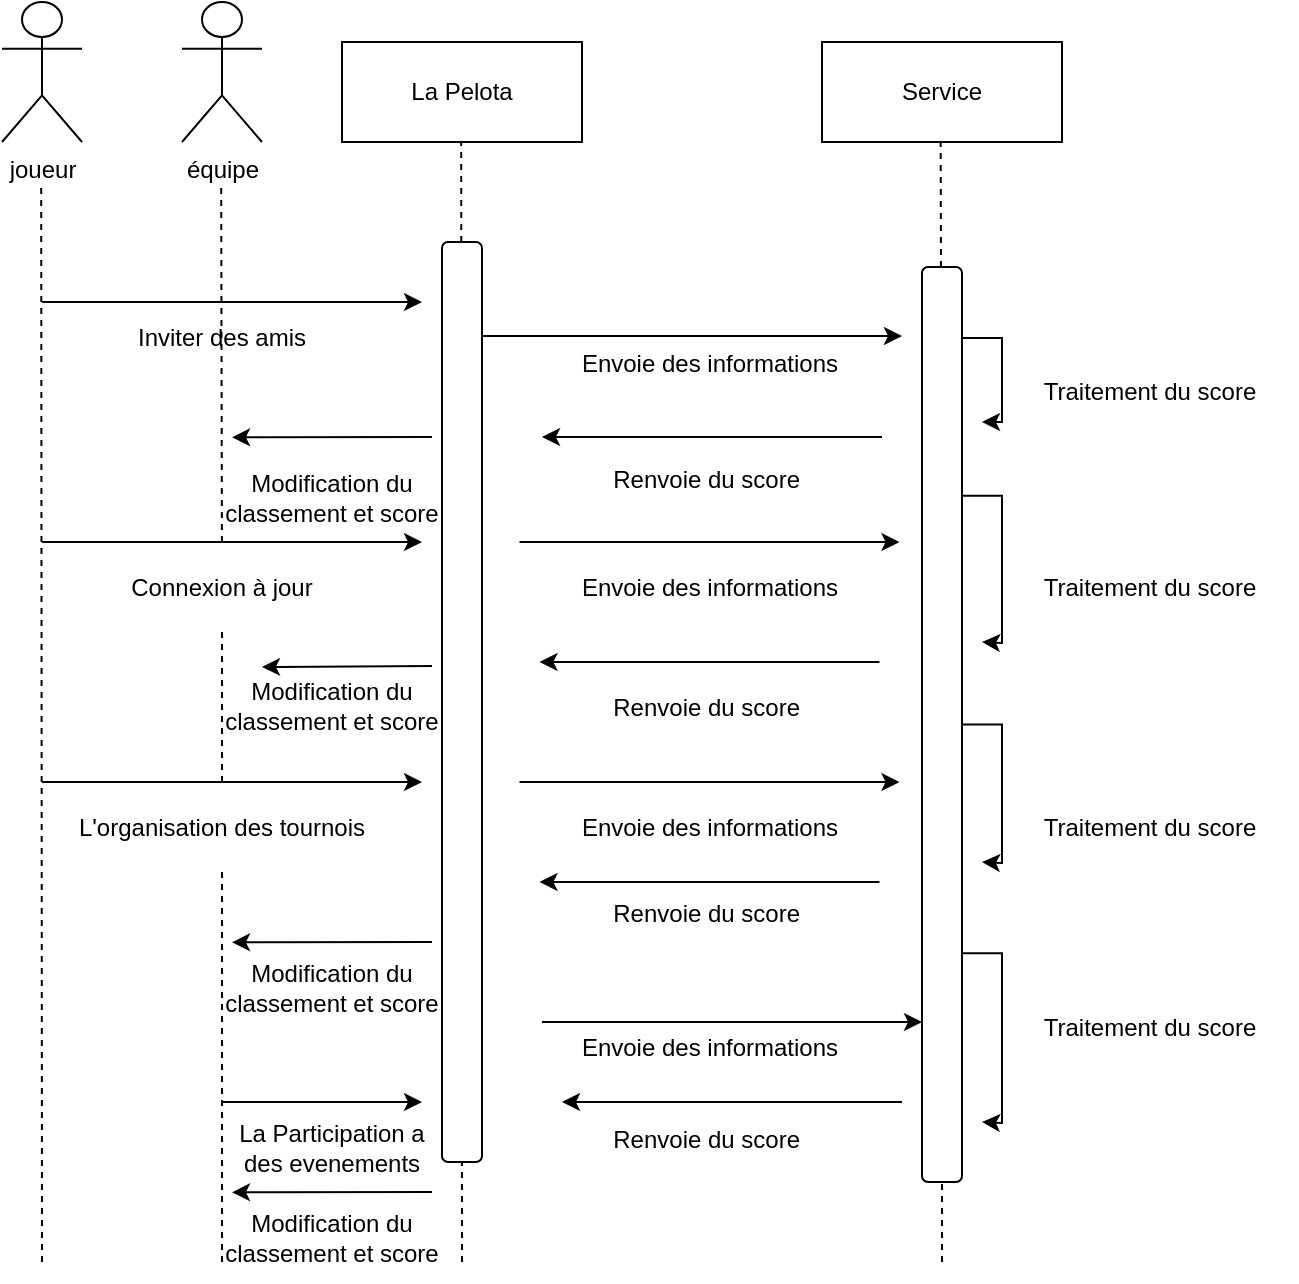 <mxfile version="24.0.2" type="github">
  <diagram name="Page-1" id="the4-XiLg29O-wD5lARQ">
    <mxGraphModel dx="1400" dy="743" grid="1" gridSize="10" guides="1" tooltips="1" connect="1" arrows="1" fold="1" page="1" pageScale="1" pageWidth="827" pageHeight="1169" math="0" shadow="0">
      <root>
        <mxCell id="0" />
        <mxCell id="1" parent="0" />
        <mxCell id="ONEklUOfWpjqMbNS42-G-1" value="joueur" style="shape=umlActor;verticalLabelPosition=bottom;verticalAlign=top;html=1;outlineConnect=0;" vertex="1" parent="1">
          <mxGeometry x="30" y="210" width="40" height="70" as="geometry" />
        </mxCell>
        <mxCell id="ONEklUOfWpjqMbNS42-G-8" value="La Pelota" style="rounded=0;whiteSpace=wrap;html=1;" vertex="1" parent="1">
          <mxGeometry x="200" y="230" width="120" height="50" as="geometry" />
        </mxCell>
        <mxCell id="ONEklUOfWpjqMbNS42-G-9" value="" style="endArrow=none;dashed=1;html=1;rounded=0;" edge="1" parent="1">
          <mxGeometry width="50" height="50" relative="1" as="geometry">
            <mxPoint x="260" y="840" as="sourcePoint" />
            <mxPoint x="259.6" y="280" as="targetPoint" />
          </mxGeometry>
        </mxCell>
        <mxCell id="ONEklUOfWpjqMbNS42-G-4" value="" style="rounded=1;whiteSpace=wrap;html=1;direction=south;" vertex="1" parent="1">
          <mxGeometry x="250" y="330" width="20" height="460" as="geometry" />
        </mxCell>
        <mxCell id="ONEklUOfWpjqMbNS42-G-10" value="équipe" style="shape=umlActor;verticalLabelPosition=bottom;verticalAlign=top;html=1;outlineConnect=0;" vertex="1" parent="1">
          <mxGeometry x="120" y="210" width="40" height="70" as="geometry" />
        </mxCell>
        <mxCell id="ONEklUOfWpjqMbNS42-G-13" value="" style="endArrow=none;dashed=1;html=1;rounded=0;" edge="1" parent="1">
          <mxGeometry width="50" height="50" relative="1" as="geometry">
            <mxPoint x="50" y="840" as="sourcePoint" />
            <mxPoint x="49.6" y="300" as="targetPoint" />
          </mxGeometry>
        </mxCell>
        <mxCell id="ONEklUOfWpjqMbNS42-G-14" value="" style="endArrow=none;dashed=1;html=1;rounded=0;" edge="1" parent="1" source="ONEklUOfWpjqMbNS42-G-34">
          <mxGeometry width="50" height="50" relative="1" as="geometry">
            <mxPoint x="140" y="750" as="sourcePoint" />
            <mxPoint x="139.6" y="300" as="targetPoint" />
          </mxGeometry>
        </mxCell>
        <mxCell id="ONEklUOfWpjqMbNS42-G-15" value="" style="endArrow=classic;html=1;rounded=0;" edge="1" parent="1">
          <mxGeometry width="50" height="50" relative="1" as="geometry">
            <mxPoint x="50" y="360" as="sourcePoint" />
            <mxPoint x="240" y="360" as="targetPoint" />
          </mxGeometry>
        </mxCell>
        <mxCell id="ONEklUOfWpjqMbNS42-G-17" value="Inviter des amis" style="text;html=1;align=center;verticalAlign=middle;whiteSpace=wrap;rounded=0;" vertex="1" parent="1">
          <mxGeometry x="66.25" y="355" width="147.5" height="45" as="geometry" />
        </mxCell>
        <mxCell id="ONEklUOfWpjqMbNS42-G-19" value="Service" style="rounded=0;whiteSpace=wrap;html=1;" vertex="1" parent="1">
          <mxGeometry x="440" y="230" width="120" height="50" as="geometry" />
        </mxCell>
        <mxCell id="ONEklUOfWpjqMbNS42-G-20" value="" style="endArrow=none;dashed=1;html=1;rounded=0;" edge="1" parent="1" source="ONEklUOfWpjqMbNS42-G-21">
          <mxGeometry width="50" height="50" relative="1" as="geometry">
            <mxPoint x="499.73" y="760" as="sourcePoint" />
            <mxPoint x="499.33" y="280" as="targetPoint" />
          </mxGeometry>
        </mxCell>
        <mxCell id="ONEklUOfWpjqMbNS42-G-22" value="" style="endArrow=none;dashed=1;html=1;rounded=0;" edge="1" parent="1" target="ONEklUOfWpjqMbNS42-G-21">
          <mxGeometry width="50" height="50" relative="1" as="geometry">
            <mxPoint x="500" y="840" as="sourcePoint" />
            <mxPoint x="499.33" y="280" as="targetPoint" />
          </mxGeometry>
        </mxCell>
        <mxCell id="ONEklUOfWpjqMbNS42-G-25" style="edgeStyle=orthogonalEdgeStyle;rounded=0;orthogonalLoop=1;jettySize=auto;html=1;" edge="1" parent="1" source="ONEklUOfWpjqMbNS42-G-21">
          <mxGeometry relative="1" as="geometry">
            <mxPoint x="520" y="420" as="targetPoint" />
            <Array as="points">
              <mxPoint x="530" y="378" />
              <mxPoint x="530" y="420" />
            </Array>
          </mxGeometry>
        </mxCell>
        <mxCell id="ONEklUOfWpjqMbNS42-G-56" style="edgeStyle=orthogonalEdgeStyle;rounded=0;orthogonalLoop=1;jettySize=auto;html=1;exitX=0.25;exitY=0;exitDx=0;exitDy=0;" edge="1" parent="1" source="ONEklUOfWpjqMbNS42-G-21">
          <mxGeometry relative="1" as="geometry">
            <mxPoint x="520" y="530.0" as="targetPoint" />
          </mxGeometry>
        </mxCell>
        <mxCell id="ONEklUOfWpjqMbNS42-G-57" style="edgeStyle=orthogonalEdgeStyle;rounded=0;orthogonalLoop=1;jettySize=auto;html=1;exitX=0.5;exitY=0;exitDx=0;exitDy=0;" edge="1" parent="1" source="ONEklUOfWpjqMbNS42-G-21">
          <mxGeometry relative="1" as="geometry">
            <mxPoint x="520" y="640.0" as="targetPoint" />
          </mxGeometry>
        </mxCell>
        <mxCell id="ONEklUOfWpjqMbNS42-G-58" style="edgeStyle=orthogonalEdgeStyle;rounded=0;orthogonalLoop=1;jettySize=auto;html=1;exitX=0.75;exitY=0;exitDx=0;exitDy=0;" edge="1" parent="1" source="ONEklUOfWpjqMbNS42-G-21">
          <mxGeometry relative="1" as="geometry">
            <mxPoint x="520" y="770.0" as="targetPoint" />
          </mxGeometry>
        </mxCell>
        <mxCell id="ONEklUOfWpjqMbNS42-G-21" value="" style="rounded=1;whiteSpace=wrap;html=1;direction=south;" vertex="1" parent="1">
          <mxGeometry x="490" y="342.5" width="20" height="457.5" as="geometry" />
        </mxCell>
        <mxCell id="ONEklUOfWpjqMbNS42-G-26" value="" style="endArrow=classic;html=1;rounded=0;" edge="1" parent="1">
          <mxGeometry width="50" height="50" relative="1" as="geometry">
            <mxPoint x="270" y="376.94" as="sourcePoint" />
            <mxPoint x="480" y="377" as="targetPoint" />
          </mxGeometry>
        </mxCell>
        <mxCell id="ONEklUOfWpjqMbNS42-G-27" value="Envoie des informations" style="text;html=1;align=center;verticalAlign=middle;whiteSpace=wrap;rounded=0;" vertex="1" parent="1">
          <mxGeometry x="310" y="368.75" width="147.5" height="45" as="geometry" />
        </mxCell>
        <mxCell id="ONEklUOfWpjqMbNS42-G-28" value="Traitement du score" style="text;html=1;align=center;verticalAlign=middle;whiteSpace=wrap;rounded=0;" vertex="1" parent="1">
          <mxGeometry x="530" y="382.5" width="147.5" height="45" as="geometry" />
        </mxCell>
        <mxCell id="ONEklUOfWpjqMbNS42-G-30" value="" style="endArrow=classic;html=1;rounded=0;" edge="1" parent="1">
          <mxGeometry width="50" height="50" relative="1" as="geometry">
            <mxPoint x="470" y="427.5" as="sourcePoint" />
            <mxPoint x="300" y="427.5" as="targetPoint" />
          </mxGeometry>
        </mxCell>
        <mxCell id="ONEklUOfWpjqMbNS42-G-31" value="Renvoie du score&amp;nbsp;" style="text;html=1;align=center;verticalAlign=middle;whiteSpace=wrap;rounded=0;" vertex="1" parent="1">
          <mxGeometry x="310" y="427.5" width="147.5" height="42.5" as="geometry" />
        </mxCell>
        <mxCell id="ONEklUOfWpjqMbNS42-G-33" value="" style="endArrow=classic;html=1;rounded=0;" edge="1" parent="1">
          <mxGeometry width="50" height="50" relative="1" as="geometry">
            <mxPoint x="50" y="480" as="sourcePoint" />
            <mxPoint x="240" y="480" as="targetPoint" />
          </mxGeometry>
        </mxCell>
        <mxCell id="ONEklUOfWpjqMbNS42-G-36" value="" style="endArrow=none;dashed=1;html=1;rounded=0;" edge="1" parent="1" source="ONEklUOfWpjqMbNS42-G-47" target="ONEklUOfWpjqMbNS42-G-34">
          <mxGeometry width="50" height="50" relative="1" as="geometry">
            <mxPoint x="140" y="750" as="sourcePoint" />
            <mxPoint x="139.6" y="300" as="targetPoint" />
          </mxGeometry>
        </mxCell>
        <mxCell id="ONEklUOfWpjqMbNS42-G-34" value="Connexion à jour" style="text;html=1;align=center;verticalAlign=middle;whiteSpace=wrap;rounded=0;" vertex="1" parent="1">
          <mxGeometry x="66.25" y="480" width="147.5" height="45" as="geometry" />
        </mxCell>
        <mxCell id="ONEklUOfWpjqMbNS42-G-37" value="" style="endArrow=classic;html=1;rounded=0;" edge="1" parent="1">
          <mxGeometry width="50" height="50" relative="1" as="geometry">
            <mxPoint x="288.75" y="480" as="sourcePoint" />
            <mxPoint x="478.75" y="480" as="targetPoint" />
          </mxGeometry>
        </mxCell>
        <mxCell id="ONEklUOfWpjqMbNS42-G-38" value="Envoie des informations" style="text;html=1;align=center;verticalAlign=middle;whiteSpace=wrap;rounded=0;" vertex="1" parent="1">
          <mxGeometry x="310" y="480" width="147.5" height="45" as="geometry" />
        </mxCell>
        <mxCell id="ONEklUOfWpjqMbNS42-G-39" value="Traitement du score" style="text;html=1;align=center;verticalAlign=middle;whiteSpace=wrap;rounded=0;" vertex="1" parent="1">
          <mxGeometry x="530" y="480" width="147.5" height="45" as="geometry" />
        </mxCell>
        <mxCell id="ONEklUOfWpjqMbNS42-G-43" value="" style="endArrow=classic;html=1;rounded=0;" edge="1" parent="1">
          <mxGeometry width="50" height="50" relative="1" as="geometry">
            <mxPoint x="468.75" y="540" as="sourcePoint" />
            <mxPoint x="298.75" y="540" as="targetPoint" />
          </mxGeometry>
        </mxCell>
        <mxCell id="ONEklUOfWpjqMbNS42-G-45" value="Renvoie du score&amp;nbsp;" style="text;html=1;align=center;verticalAlign=middle;whiteSpace=wrap;rounded=0;" vertex="1" parent="1">
          <mxGeometry x="310" y="542" width="147.5" height="42.5" as="geometry" />
        </mxCell>
        <mxCell id="ONEklUOfWpjqMbNS42-G-46" value="" style="endArrow=classic;html=1;rounded=0;" edge="1" parent="1">
          <mxGeometry width="50" height="50" relative="1" as="geometry">
            <mxPoint x="50" y="600" as="sourcePoint" />
            <mxPoint x="240" y="600" as="targetPoint" />
          </mxGeometry>
        </mxCell>
        <mxCell id="ONEklUOfWpjqMbNS42-G-48" value="" style="endArrow=none;dashed=1;html=1;rounded=0;" edge="1" parent="1" target="ONEklUOfWpjqMbNS42-G-47">
          <mxGeometry width="50" height="50" relative="1" as="geometry">
            <mxPoint x="140" y="840" as="sourcePoint" />
            <mxPoint x="140" y="525" as="targetPoint" />
          </mxGeometry>
        </mxCell>
        <mxCell id="ONEklUOfWpjqMbNS42-G-47" value="L&#39;organisation des tournois" style="text;html=1;align=center;verticalAlign=middle;whiteSpace=wrap;rounded=0;" vertex="1" parent="1">
          <mxGeometry x="66.25" y="600" width="147.5" height="45" as="geometry" />
        </mxCell>
        <mxCell id="ONEklUOfWpjqMbNS42-G-49" value="" style="endArrow=classic;html=1;rounded=0;" edge="1" parent="1">
          <mxGeometry width="50" height="50" relative="1" as="geometry">
            <mxPoint x="288.75" y="600" as="sourcePoint" />
            <mxPoint x="478.75" y="600" as="targetPoint" />
          </mxGeometry>
        </mxCell>
        <mxCell id="ONEklUOfWpjqMbNS42-G-50" value="Envoie des informations" style="text;html=1;align=center;verticalAlign=middle;whiteSpace=wrap;rounded=0;" vertex="1" parent="1">
          <mxGeometry x="310" y="600" width="147.5" height="45" as="geometry" />
        </mxCell>
        <mxCell id="ONEklUOfWpjqMbNS42-G-51" value="" style="endArrow=classic;html=1;rounded=0;" edge="1" parent="1">
          <mxGeometry width="50" height="50" relative="1" as="geometry">
            <mxPoint x="468.75" y="650" as="sourcePoint" />
            <mxPoint x="298.75" y="650" as="targetPoint" />
          </mxGeometry>
        </mxCell>
        <mxCell id="ONEklUOfWpjqMbNS42-G-52" value="Renvoie du score&amp;nbsp;" style="text;html=1;align=center;verticalAlign=middle;whiteSpace=wrap;rounded=0;" vertex="1" parent="1">
          <mxGeometry x="310" y="645" width="147.5" height="42.5" as="geometry" />
        </mxCell>
        <mxCell id="ONEklUOfWpjqMbNS42-G-54" value="Traitement du score" style="text;html=1;align=center;verticalAlign=middle;whiteSpace=wrap;rounded=0;" vertex="1" parent="1">
          <mxGeometry x="530" y="600" width="147.5" height="45" as="geometry" />
        </mxCell>
        <mxCell id="ONEklUOfWpjqMbNS42-G-55" value="" style="endArrow=classic;html=1;rounded=0;" edge="1" parent="1">
          <mxGeometry width="50" height="50" relative="1" as="geometry">
            <mxPoint x="140" y="760" as="sourcePoint" />
            <mxPoint x="240" y="760" as="targetPoint" />
          </mxGeometry>
        </mxCell>
        <mxCell id="ONEklUOfWpjqMbNS42-G-59" value="La Participation a des evenements" style="text;html=1;align=center;verticalAlign=middle;whiteSpace=wrap;rounded=0;" vertex="1" parent="1">
          <mxGeometry x="140" y="760" width="110" height="45" as="geometry" />
        </mxCell>
        <mxCell id="ONEklUOfWpjqMbNS42-G-60" value="" style="endArrow=classic;html=1;rounded=0;" edge="1" parent="1">
          <mxGeometry width="50" height="50" relative="1" as="geometry">
            <mxPoint x="300" y="720" as="sourcePoint" />
            <mxPoint x="490" y="720" as="targetPoint" />
          </mxGeometry>
        </mxCell>
        <mxCell id="ONEklUOfWpjqMbNS42-G-61" value="Envoie des informations" style="text;html=1;align=center;verticalAlign=middle;whiteSpace=wrap;rounded=0;" vertex="1" parent="1">
          <mxGeometry x="310" y="710" width="147.5" height="45" as="geometry" />
        </mxCell>
        <mxCell id="ONEklUOfWpjqMbNS42-G-62" value="Traitement du score" style="text;html=1;align=center;verticalAlign=middle;whiteSpace=wrap;rounded=0;" vertex="1" parent="1">
          <mxGeometry x="530" y="700" width="147.5" height="45" as="geometry" />
        </mxCell>
        <mxCell id="ONEklUOfWpjqMbNS42-G-63" value="" style="endArrow=classic;html=1;rounded=0;" edge="1" parent="1">
          <mxGeometry width="50" height="50" relative="1" as="geometry">
            <mxPoint x="480" y="760" as="sourcePoint" />
            <mxPoint x="310" y="760" as="targetPoint" />
          </mxGeometry>
        </mxCell>
        <mxCell id="ONEklUOfWpjqMbNS42-G-64" value="Renvoie du score&amp;nbsp;" style="text;html=1;align=center;verticalAlign=middle;whiteSpace=wrap;rounded=0;" vertex="1" parent="1">
          <mxGeometry x="310" y="757.5" width="147.5" height="42.5" as="geometry" />
        </mxCell>
        <mxCell id="ONEklUOfWpjqMbNS42-G-65" value="" style="endArrow=classic;html=1;rounded=0;" edge="1" parent="1">
          <mxGeometry width="50" height="50" relative="1" as="geometry">
            <mxPoint x="245" y="427.5" as="sourcePoint" />
            <mxPoint x="145" y="427.67" as="targetPoint" />
          </mxGeometry>
        </mxCell>
        <mxCell id="ONEklUOfWpjqMbNS42-G-66" value="Modification du classement et score" style="text;html=1;align=center;verticalAlign=middle;whiteSpace=wrap;rounded=0;" vertex="1" parent="1">
          <mxGeometry x="140" y="435" width="110" height="45" as="geometry" />
        </mxCell>
        <mxCell id="ONEklUOfWpjqMbNS42-G-67" value="Modification du classement et score" style="text;html=1;align=center;verticalAlign=middle;whiteSpace=wrap;rounded=0;" vertex="1" parent="1">
          <mxGeometry x="140" y="539.5" width="110" height="45" as="geometry" />
        </mxCell>
        <mxCell id="ONEklUOfWpjqMbNS42-G-68" value="Modification du classement et score" style="text;html=1;align=center;verticalAlign=middle;whiteSpace=wrap;rounded=0;" vertex="1" parent="1">
          <mxGeometry x="140" y="680" width="110" height="45" as="geometry" />
        </mxCell>
        <mxCell id="ONEklUOfWpjqMbNS42-G-69" value="Modification du classement et score" style="text;html=1;align=center;verticalAlign=middle;whiteSpace=wrap;rounded=0;" vertex="1" parent="1">
          <mxGeometry x="140" y="805" width="110" height="45" as="geometry" />
        </mxCell>
        <mxCell id="ONEklUOfWpjqMbNS42-G-70" value="" style="endArrow=classic;html=1;rounded=0;" edge="1" parent="1">
          <mxGeometry width="50" height="50" relative="1" as="geometry">
            <mxPoint x="245" y="542" as="sourcePoint" />
            <mxPoint x="160" y="542.5" as="targetPoint" />
          </mxGeometry>
        </mxCell>
        <mxCell id="ONEklUOfWpjqMbNS42-G-72" value="" style="endArrow=classic;html=1;rounded=0;" edge="1" parent="1">
          <mxGeometry width="50" height="50" relative="1" as="geometry">
            <mxPoint x="245" y="680" as="sourcePoint" />
            <mxPoint x="145" y="680.17" as="targetPoint" />
          </mxGeometry>
        </mxCell>
        <mxCell id="ONEklUOfWpjqMbNS42-G-73" value="" style="endArrow=classic;html=1;rounded=0;" edge="1" parent="1">
          <mxGeometry width="50" height="50" relative="1" as="geometry">
            <mxPoint x="245" y="805" as="sourcePoint" />
            <mxPoint x="145" y="805.17" as="targetPoint" />
          </mxGeometry>
        </mxCell>
      </root>
    </mxGraphModel>
  </diagram>
</mxfile>
